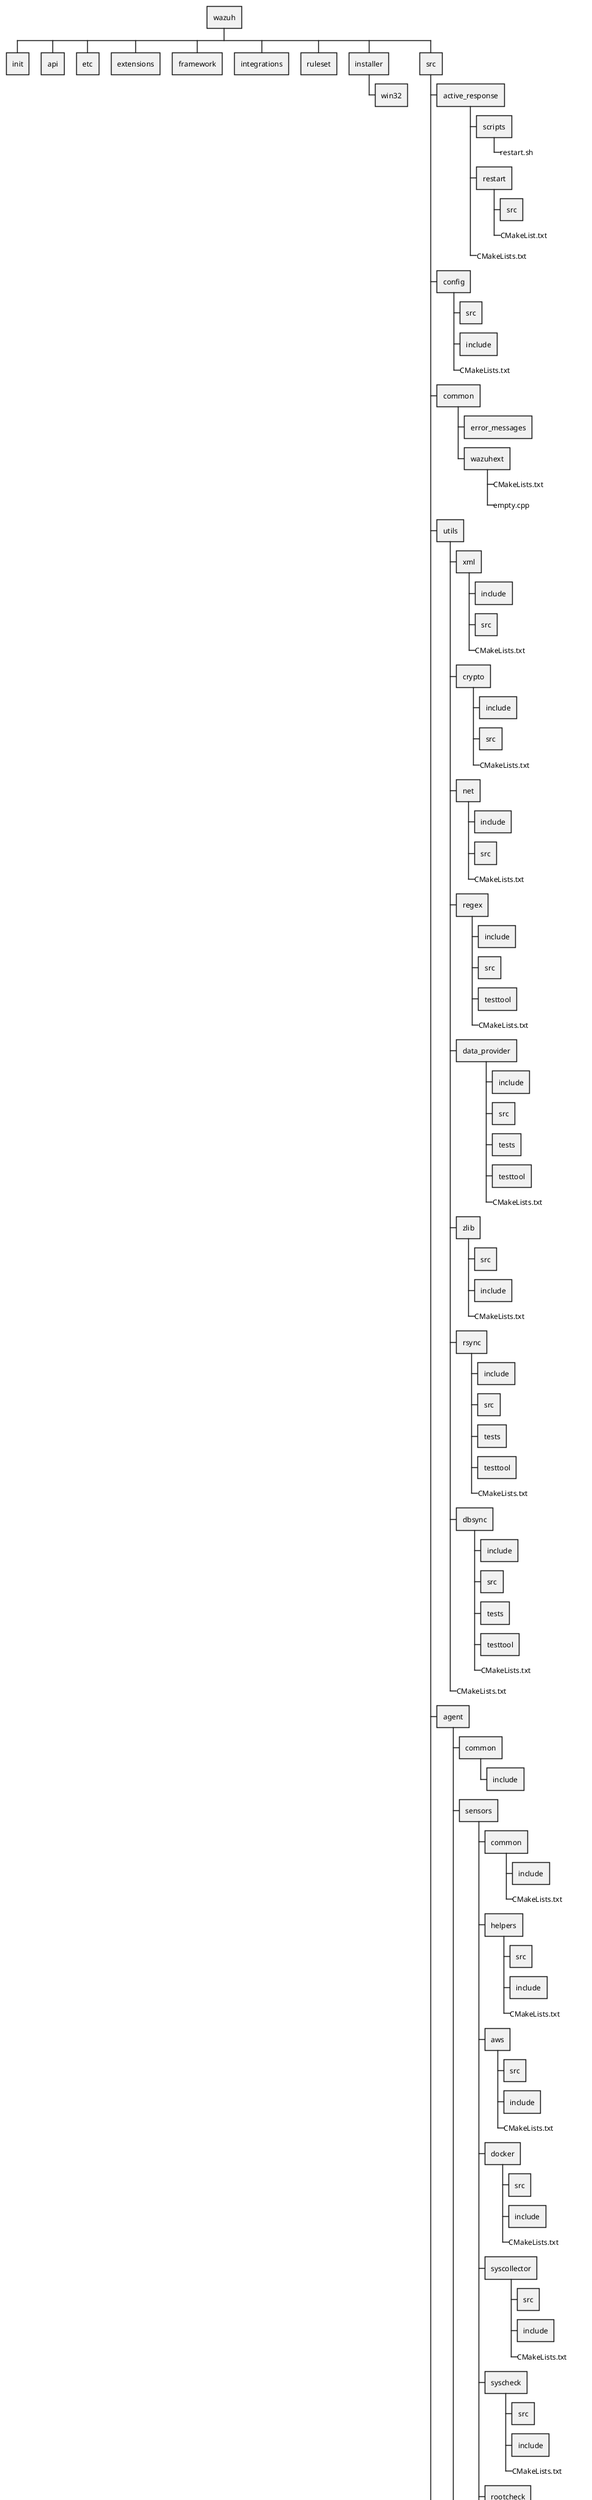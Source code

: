 @startwbs
+ wazuh
 + init
 + api
 + etc
 + extensions
 + framework
 + integrations
 + ruleset
 + installer
  + win32
 + src
  + active_response
   + scripts
    +_ restart.sh
   + restart
    + src
    +_ CMakeList.txt
   +_ CMakeLists.txt
  + config
   + src
   + include
   +_ CMakeLists.txt
  + common
   + error_messages
   + wazuhext
    +_ CMakeLists.txt
    +_ empty.cpp
  + utils
   + xml
    + include
    + src
    +_ CMakeLists.txt
   + crypto
    + include
    + src
    +_ CMakeLists.txt
   + net
    + include
    + src
    +_ CMakeLists.txt
   + regex
    + include
    + src
    + testtool
    +_ CMakeLists.txt
   + data_provider
    + include
    + src
    + tests
    + testtool
    +_ CMakeLists.txt
   + zlib
    + src
    + include
    +_ CMakeLists.txt
   + rsync
    + include
    + src
    + tests
    + testtool
    +_ CMakeLists.txt
   + dbsync
    + include
    + src
    + tests
    + testtool
    +_ CMakeLists.txt
   +_ CMakeLists.txt
  + agent
   + common
    + include
   + sensors
    + common
     + include
     +_ CMakeLists.txt
    + helpers
     + src
     + include
     +_ CMakeLists.txt
    + aws
     + src
     + include
     +_ CMakeLists.txt
    + docker
     + src
     + include
     +_ CMakeLists.txt
    + syscollector
     + src
     + include
     +_ CMakeLists.txt
    + syscheck
     + src
     + include
     +_ CMakeLists.txt
    + rootcheck
     + src
     + include
    +_ CMakeLists.txt
    +_ main.c
   +_ CMakeLists.txt
  + manager
   + common
    +_ CMakeLists.txt
   + core
    + integrator
     + include
     + src
     +_ CMakeLists.txt
    + agentless
     + include
     + src
     + scripts
     +_ CMakeLists.txt
    + monitor
     + include
     + src
     +_ CMakeLists.txt
    + vulnerability_detector
     + include
     + src
     +_ CMakeLists.txt
    + mail
     + include
     + src
    +_ main.c
    +_ CMakeLists.txt
   + analysis
    + decoders
    +_ main.c
    +_ CMakeLists.txt
   + remote
    + include
    + src
    +_ main.c
    +_ CMakeLists.txt
   + wazuh-db
    + include
    + src
    +_ main.c
    +_ CMakeLists.txt
   +_ CMakeLists.txt
  +_ CMakeLists.txt
@endwbs